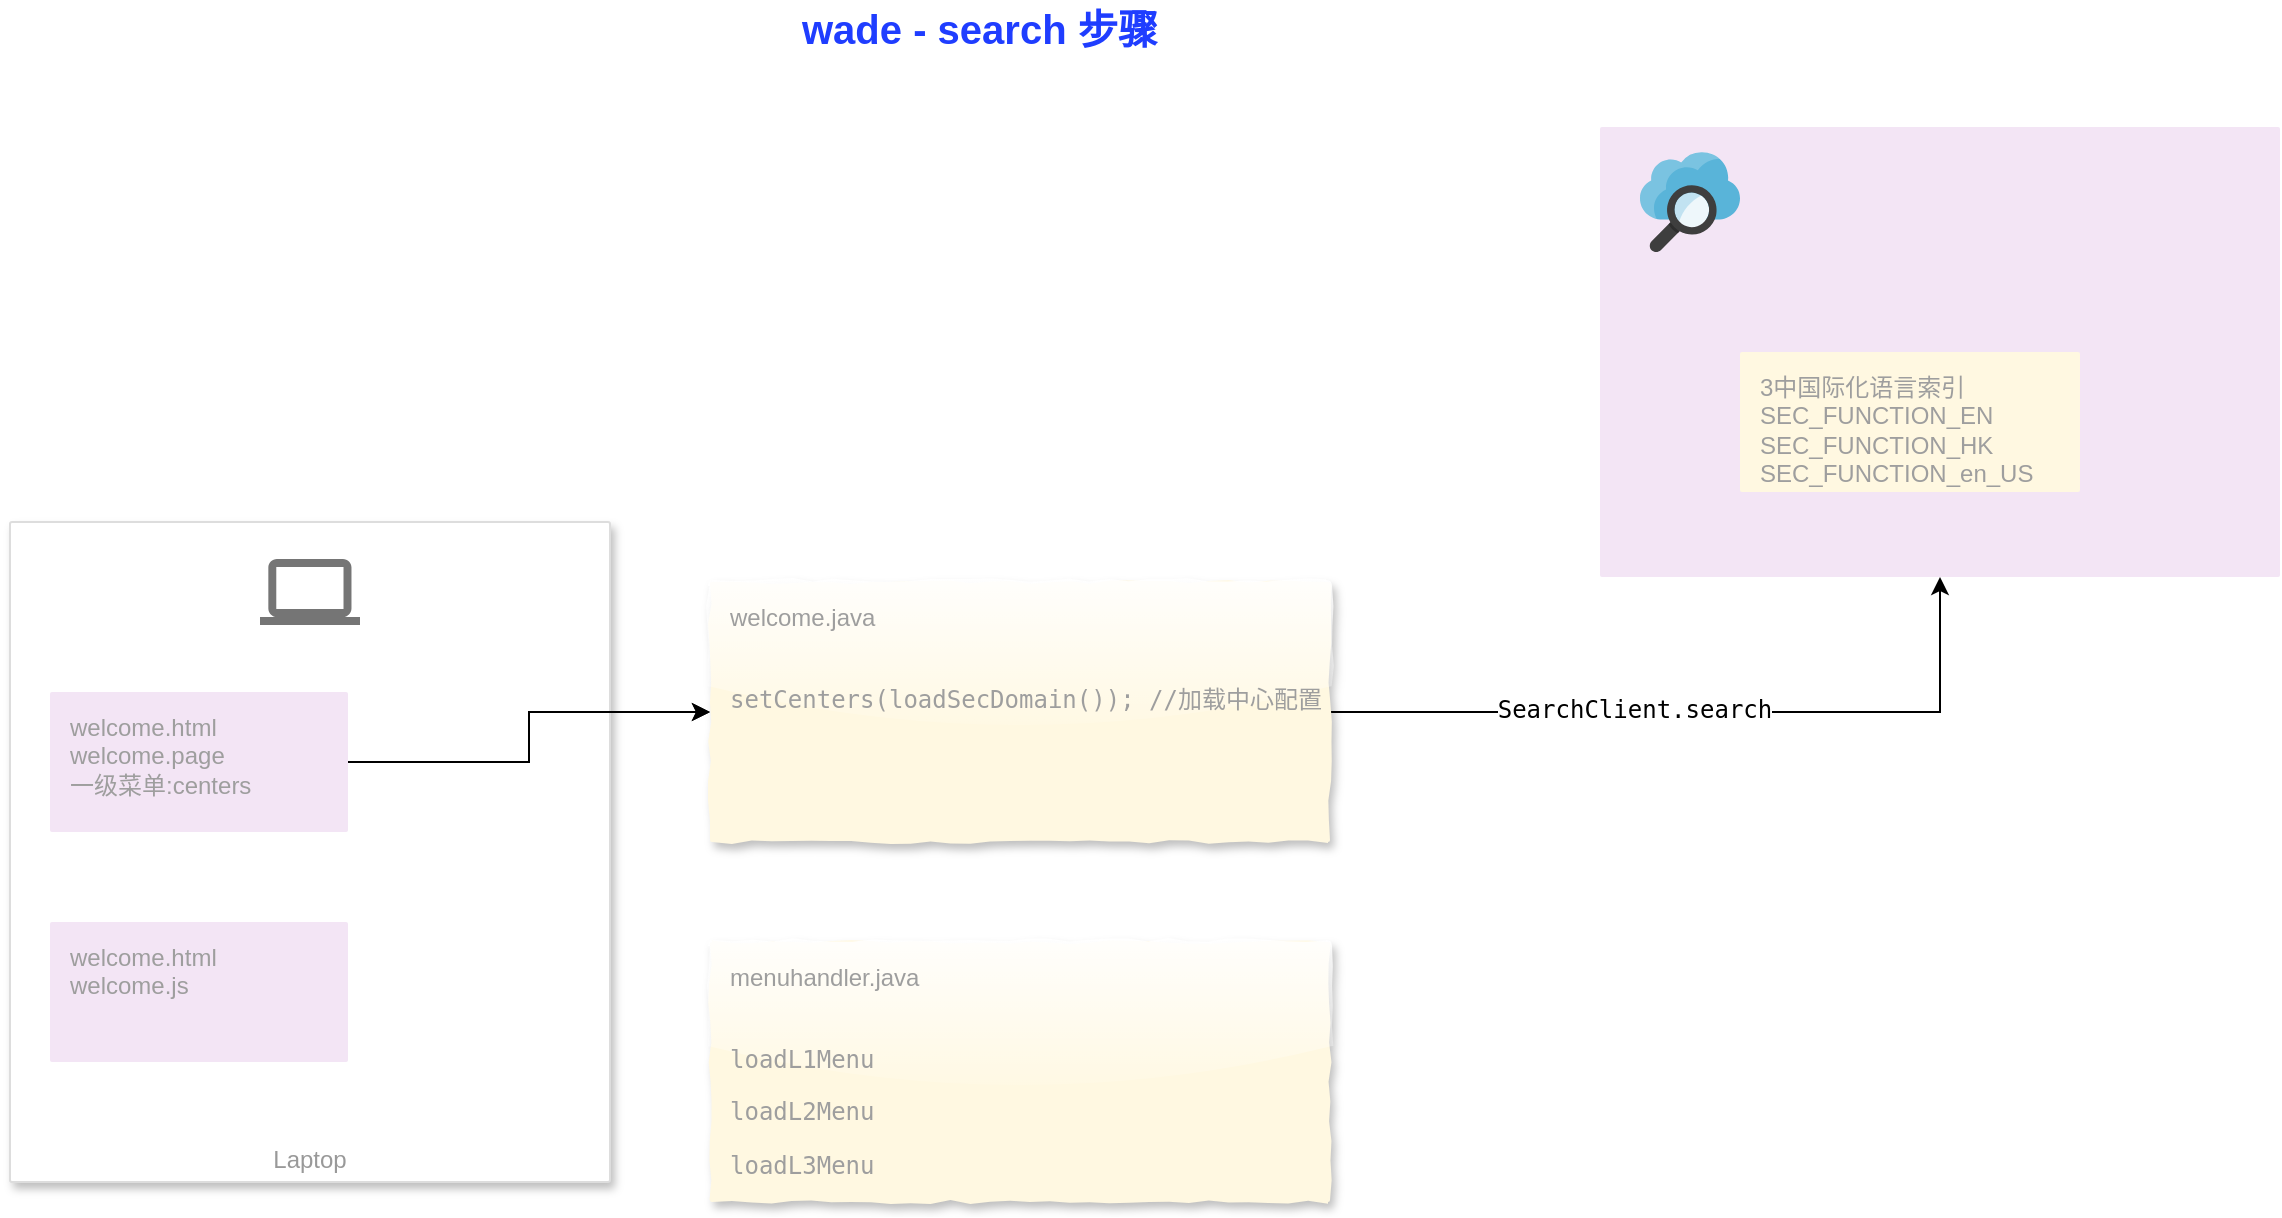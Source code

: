 <mxfile version="10.5.9" type="github"><diagram id="d1ab7348-05c3-a1e3-ca4d-12c340fd6b49" name="Page-1"><mxGraphModel dx="1394" dy="764" grid="1" gridSize="10" guides="1" tooltips="1" connect="1" arrows="1" fold="1" page="1" pageScale="1" pageWidth="1169" pageHeight="827" background="#ffffff" math="0" shadow="0"><root><mxCell id="0"/><mxCell id="1" parent="0"/><mxCell id="YzVEjMWeXCbxtKtlKDdz-427" value="" style="edgeStyle=orthogonalEdgeStyle;rounded=0;orthogonalLoop=1;jettySize=auto;html=1;entryX=0;entryY=0.5;entryDx=0;entryDy=0;entryPerimeter=0;" parent="1" source="YzVEjMWeXCbxtKtlKDdz-414" target="YzVEjMWeXCbxtKtlKDdz-415" edge="1"><mxGeometry relative="1" as="geometry"><mxPoint x="340" y="400" as="targetPoint"/></mxGeometry></mxCell><mxCell id="YzVEjMWeXCbxtKtlKDdz-419" style="edgeStyle=orthogonalEdgeStyle;rounded=0;orthogonalLoop=1;jettySize=auto;html=1;" parent="1" source="YzVEjMWeXCbxtKtlKDdz-415" target="YzVEjMWeXCbxtKtlKDdz-413" edge="1"><mxGeometry relative="1" as="geometry"/></mxCell><mxCell id="YzVEjMWeXCbxtKtlKDdz-420" value="&lt;pre&gt;SearchClient.&lt;span&gt;search&lt;/span&gt;&lt;/pre&gt;" style="text;html=1;resizable=0;points=[];align=center;verticalAlign=middle;labelBackgroundColor=#ffffff;" parent="YzVEjMWeXCbxtKtlKDdz-419" vertex="1" connectable="0"><mxGeometry x="-0.185" y="1" relative="1" as="geometry"><mxPoint as="offset"/></mxGeometry></mxCell><mxCell id="YzVEjMWeXCbxtKtlKDdz-415" value="welcome.java&lt;br&gt;&lt;br&gt;&lt;pre&gt;setCenters(loadSecDomain())&lt;span&gt;; &lt;/span&gt;&lt;span&gt;//&lt;/span&gt;&lt;span&gt;加载中心配置&lt;/span&gt;&lt;/pre&gt;" style="points=[[0,0,0],[0.25,0,0],[0.5,0,0],[0.75,0,0],[1,0,0],[1,0.25,0],[1,0.5,0],[1,0.75,0],[1,1,0],[0.75,1,0],[0.5,1,0],[0.25,1,0],[0,1,0],[0,0.75,0],[0,0.5,0],[0,0.25,0]];rounded=1;absoluteArcSize=1;arcSize=2;html=1;strokeColor=none;gradientColor=none;shadow=1;dashed=0;fontSize=12;fontColor=#9E9E9E;align=left;verticalAlign=top;spacing=10;spacingTop=-4;fillColor=#FFF8E1;glass=1;comic=1;" parent="1" vertex="1"><mxGeometry x="370" y="310" width="310" height="130" as="geometry"/></mxCell><mxCell id="YzVEjMWeXCbxtKtlKDdz-421" value="Laptop" style="strokeColor=#dddddd;fillColor=#ffffff;shadow=1;strokeWidth=1;rounded=1;absoluteArcSize=1;arcSize=2;labelPosition=center;verticalLabelPosition=middle;align=center;verticalAlign=bottom;spacingLeft=0;fontColor=#999999;fontSize=12;whiteSpace=wrap;spacingBottom=2;" parent="1" vertex="1"><mxGeometry x="20" y="280" width="300" height="330" as="geometry"/></mxCell><mxCell id="YzVEjMWeXCbxtKtlKDdz-422" value="" style="dashed=0;connectable=0;html=1;fillColor=#757575;strokeColor=none;shape=mxgraph.gcp2.laptop;part=1;" parent="YzVEjMWeXCbxtKtlKDdz-421" vertex="1"><mxGeometry x="0.5" width="50" height="33" relative="1" as="geometry"><mxPoint x="-25" y="18.5" as="offset"/></mxGeometry></mxCell><mxCell id="YzVEjMWeXCbxtKtlKDdz-414" value="welcome.html&lt;br&gt;welcome.page&lt;br&gt;一级菜单:centers&lt;br&gt;&lt;br&gt;" style="points=[[0,0,0],[0.25,0,0],[0.5,0,0],[0.75,0,0],[1,0,0],[1,0.25,0],[1,0.5,0],[1,0.75,0],[1,1,0],[0.75,1,0],[0.5,1,0],[0.25,1,0],[0,1,0],[0,0.75,0],[0,0.5,0],[0,0.25,0]];rounded=1;absoluteArcSize=1;arcSize=2;html=1;strokeColor=none;gradientColor=none;shadow=0;dashed=0;fontSize=12;fontColor=#9E9E9E;align=left;verticalAlign=top;spacing=10;spacingTop=-4;fillColor=#F3E5F5;" parent="YzVEjMWeXCbxtKtlKDdz-421" vertex="1"><mxGeometry x="20" y="85" width="149" height="70" as="geometry"/></mxCell><mxCell id="YzVEjMWeXCbxtKtlKDdz-436" value="welcome.html&lt;br&gt;welcome.js&lt;br&gt;&lt;br&gt;" style="points=[[0,0,0],[0.25,0,0],[0.5,0,0],[0.75,0,0],[1,0,0],[1,0.25,0],[1,0.5,0],[1,0.75,0],[1,1,0],[0.75,1,0],[0.5,1,0],[0.25,1,0],[0,1,0],[0,0.75,0],[0,0.5,0],[0,0.25,0]];rounded=1;absoluteArcSize=1;arcSize=2;html=1;strokeColor=none;gradientColor=none;shadow=0;dashed=0;fontSize=12;fontColor=#9E9E9E;align=left;verticalAlign=top;spacing=10;spacingTop=-4;fillColor=#F3E5F5;" parent="YzVEjMWeXCbxtKtlKDdz-421" vertex="1"><mxGeometry x="20" y="200" width="149" height="70" as="geometry"/></mxCell><mxCell id="YzVEjMWeXCbxtKtlKDdz-429" value="&lt;b style=&quot;font-size: 20px;&quot;&gt;&lt;font color=&quot;#1f3dff&quot; style=&quot;font-size: 20px;&quot;&gt;wade - search 步骤&lt;/font&gt;&lt;/b&gt;" style="text;html=1;resizable=0;points=[];autosize=1;align=left;verticalAlign=top;spacingTop=-4;fontSize=20;" parent="1" vertex="1"><mxGeometry x="414" y="19" width="120" height="20" as="geometry"/></mxCell><mxCell id="YzVEjMWeXCbxtKtlKDdz-432" value="" style="group" parent="1" vertex="1" connectable="0"><mxGeometry x="815" y="82.5" width="340" height="225" as="geometry"/></mxCell><mxCell id="YzVEjMWeXCbxtKtlKDdz-413" value="" style="points=[[0,0,0],[0.25,0,0],[0.5,0,0],[0.75,0,0],[1,0,0],[1,0.25,0],[1,0.5,0],[1,0.75,0],[1,1,0],[0.75,1,0],[0.5,1,0],[0.25,1,0],[0,1,0],[0,0.75,0],[0,0.5,0],[0,0.25,0]];rounded=1;absoluteArcSize=1;arcSize=2;html=1;strokeColor=none;gradientColor=none;shadow=0;dashed=0;fontSize=12;fontColor=#9E9E9E;align=left;verticalAlign=top;spacing=10;spacingTop=-4;fillColor=#F3E5F5;" parent="YzVEjMWeXCbxtKtlKDdz-432" vertex="1"><mxGeometry width="340" height="225" as="geometry"/></mxCell><mxCell id="YzVEjMWeXCbxtKtlKDdz-423" value="" style="aspect=fixed;html=1;perimeter=none;align=center;shadow=0;dashed=0;image;fontSize=12;image=img/lib/mscae/Search.svg;" parent="YzVEjMWeXCbxtKtlKDdz-432" vertex="1"><mxGeometry x="20" y="12.5" width="50" height="50" as="geometry"/></mxCell><mxCell id="YzVEjMWeXCbxtKtlKDdz-430" value="3中国际化语言索引&lt;br&gt;SEC_FUNCTION_EN&lt;br&gt;SEC_FUNCTION_HK&lt;br&gt;SEC_FUNCTION_en_US&lt;br&gt;&lt;br&gt;" style="points=[[0,0,0],[0.25,0,0],[0.5,0,0],[0.75,0,0],[1,0,0],[1,0.25,0],[1,0.5,0],[1,0.75,0],[1,1,0],[0.75,1,0],[0.5,1,0],[0.25,1,0],[0,1,0],[0,0.75,0],[0,0.5,0],[0,0.25,0]];rounded=1;absoluteArcSize=1;arcSize=2;html=1;strokeColor=none;gradientColor=none;shadow=0;dashed=0;fontSize=12;fontColor=#9E9E9E;align=left;verticalAlign=top;spacing=10;spacingTop=-4;fillColor=#FFF8E1;" parent="YzVEjMWeXCbxtKtlKDdz-432" vertex="1"><mxGeometry x="70" y="112.5" width="170" height="70" as="geometry"/></mxCell><mxCell id="YzVEjMWeXCbxtKtlKDdz-435" style="edgeStyle=orthogonalEdgeStyle;rounded=0;orthogonalLoop=1;jettySize=auto;html=1;exitX=1;exitY=0.5;exitDx=0;exitDy=0;exitPerimeter=0;entryX=0;entryY=0.5;entryDx=0;entryDy=0;entryPerimeter=0;fontSize=20;" parent="1" source="YzVEjMWeXCbxtKtlKDdz-414" target="YzVEjMWeXCbxtKtlKDdz-415" edge="1"><mxGeometry relative="1" as="geometry"/></mxCell><mxCell id="YzVEjMWeXCbxtKtlKDdz-437" value="menuhandler.java&lt;br&gt;&lt;br&gt;&lt;pre&gt;&lt;pre&gt;&lt;span&gt;loadL1Menu&lt;/span&gt;&lt;/pre&gt;&lt;pre&gt;&lt;pre&gt;&lt;span&gt;loadL2Menu&lt;/span&gt;&lt;/pre&gt;&lt;pre&gt;&lt;pre&gt;&lt;span&gt;loadL3Menu&lt;/span&gt;&lt;/pre&gt;&lt;/pre&gt;&lt;/pre&gt;&lt;/pre&gt;" style="points=[[0,0,0],[0.25,0,0],[0.5,0,0],[0.75,0,0],[1,0,0],[1,0.25,0],[1,0.5,0],[1,0.75,0],[1,1,0],[0.75,1,0],[0.5,1,0],[0.25,1,0],[0,1,0],[0,0.75,0],[0,0.5,0],[0,0.25,0]];rounded=1;absoluteArcSize=1;arcSize=2;html=1;strokeColor=none;gradientColor=none;shadow=1;dashed=0;fontSize=12;fontColor=#9E9E9E;align=left;verticalAlign=top;spacing=10;spacingTop=-4;fillColor=#FFF8E1;glass=1;comic=1;" parent="1" vertex="1"><mxGeometry x="370" y="490" width="310" height="130" as="geometry"/></mxCell></root></mxGraphModel></diagram></mxfile>